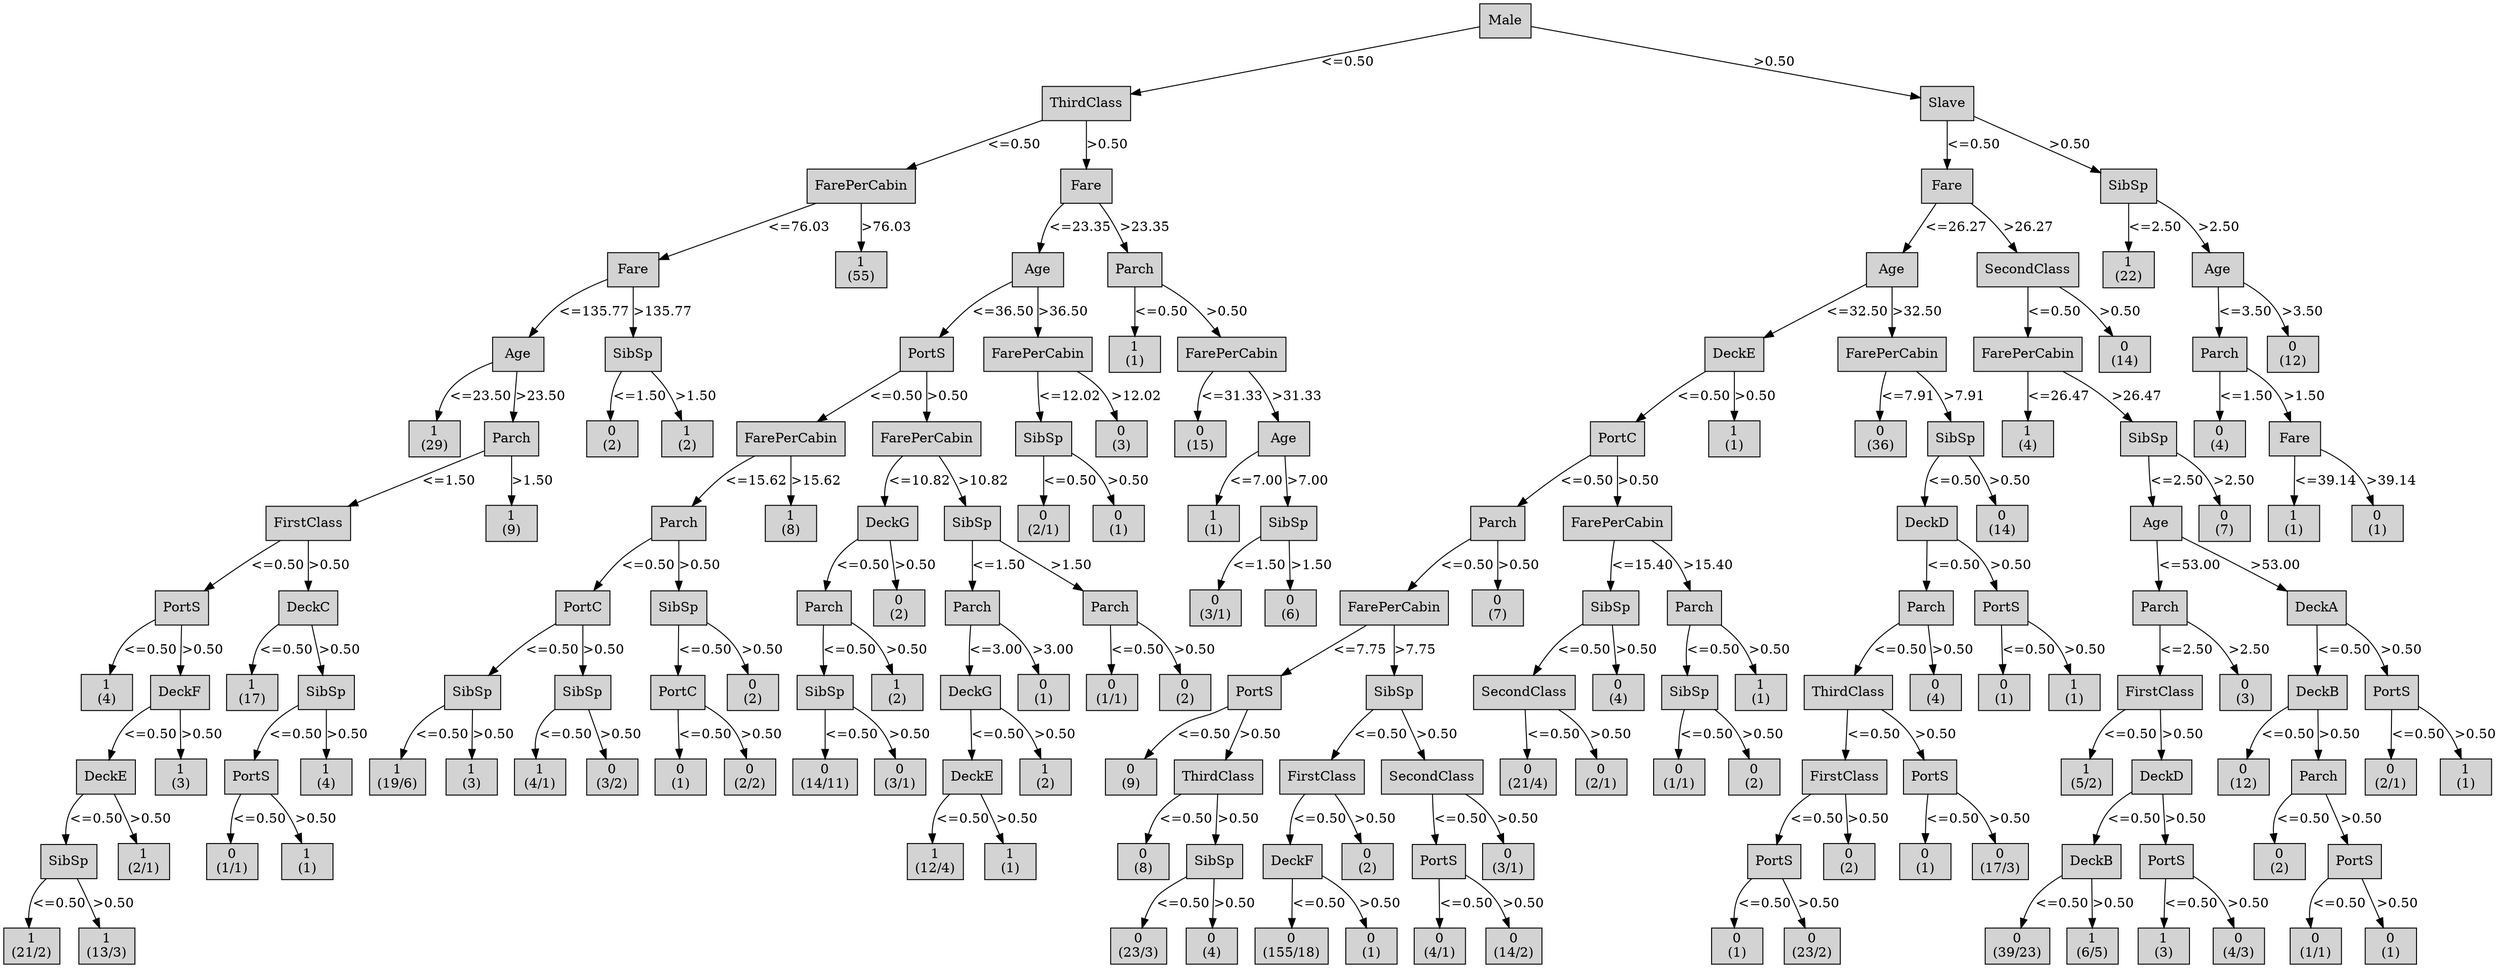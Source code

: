 digraph ID3_Tree {
"0" [shape=box, style=filled, label="Male
", weight=1]
"1" [shape=box, style=filled, label="ThirdClass
", weight=2]
0 -> 1 [ label = "<=0.50"];
"2" [shape=box, style=filled, label="FarePerCabin
", weight=3]
1 -> 2 [ label = "<=0.50"];
"3" [shape=box, style=filled, label="Fare
", weight=4]
2 -> 3 [ label = "<=76.03"];
"4" [shape=box, style=filled, label="Age
", weight=5]
3 -> 4 [ label = "<=135.77"];
"5" [shape=box, style=filled, label="1
(29)
", weight=6]
4 -> 5 [ label = "<=23.50"];
"6" [shape=box, style=filled, label="Parch
", weight=6]
4 -> 6 [ label = ">23.50"];
"7" [shape=box, style=filled, label="FirstClass
", weight=7]
6 -> 7 [ label = "<=1.50"];
"8" [shape=box, style=filled, label="PortS
", weight=8]
7 -> 8 [ label = "<=0.50"];
"9" [shape=box, style=filled, label="1
(4)
", weight=9]
8 -> 9 [ label = "<=0.50"];
"10" [shape=box, style=filled, label="DeckF
", weight=9]
8 -> 10 [ label = ">0.50"];
"11" [shape=box, style=filled, label="DeckE
", weight=10]
10 -> 11 [ label = "<=0.50"];
"12" [shape=box, style=filled, label="SibSp
", weight=11]
11 -> 12 [ label = "<=0.50"];
"13" [shape=box, style=filled, label="1
(21/2)
", weight=12]
12 -> 13 [ label = "<=0.50"];
"14" [shape=box, style=filled, label="1
(13/3)
", weight=12]
12 -> 14 [ label = ">0.50"];
"15" [shape=box, style=filled, label="1
(2/1)
", weight=11]
11 -> 15 [ label = ">0.50"];
"16" [shape=box, style=filled, label="1
(3)
", weight=10]
10 -> 16 [ label = ">0.50"];
"17" [shape=box, style=filled, label="DeckC
", weight=8]
7 -> 17 [ label = ">0.50"];
"18" [shape=box, style=filled, label="1
(17)
", weight=9]
17 -> 18 [ label = "<=0.50"];
"19" [shape=box, style=filled, label="SibSp
", weight=9]
17 -> 19 [ label = ">0.50"];
"20" [shape=box, style=filled, label="PortS
", weight=10]
19 -> 20 [ label = "<=0.50"];
"21" [shape=box, style=filled, label="0
(1/1)
", weight=11]
20 -> 21 [ label = "<=0.50"];
"22" [shape=box, style=filled, label="1
(1)
", weight=11]
20 -> 22 [ label = ">0.50"];
"23" [shape=box, style=filled, label="1
(4)
", weight=10]
19 -> 23 [ label = ">0.50"];
"24" [shape=box, style=filled, label="1
(9)
", weight=7]
6 -> 24 [ label = ">1.50"];
"25" [shape=box, style=filled, label="SibSp
", weight=5]
3 -> 25 [ label = ">135.77"];
"26" [shape=box, style=filled, label="0
(2)
", weight=6]
25 -> 26 [ label = "<=1.50"];
"27" [shape=box, style=filled, label="1
(2)
", weight=6]
25 -> 27 [ label = ">1.50"];
"28" [shape=box, style=filled, label="1
(55)
", weight=4]
2 -> 28 [ label = ">76.03"];
"29" [shape=box, style=filled, label="Fare
", weight=3]
1 -> 29 [ label = ">0.50"];
"30" [shape=box, style=filled, label="Age
", weight=4]
29 -> 30 [ label = "<=23.35"];
"31" [shape=box, style=filled, label="PortS
", weight=5]
30 -> 31 [ label = "<=36.50"];
"32" [shape=box, style=filled, label="FarePerCabin
", weight=6]
31 -> 32 [ label = "<=0.50"];
"33" [shape=box, style=filled, label="Parch
", weight=7]
32 -> 33 [ label = "<=15.62"];
"34" [shape=box, style=filled, label="PortC
", weight=8]
33 -> 34 [ label = "<=0.50"];
"35" [shape=box, style=filled, label="SibSp
", weight=9]
34 -> 35 [ label = "<=0.50"];
"36" [shape=box, style=filled, label="1
(19/6)
", weight=10]
35 -> 36 [ label = "<=0.50"];
"37" [shape=box, style=filled, label="1
(3)
", weight=10]
35 -> 37 [ label = ">0.50"];
"38" [shape=box, style=filled, label="SibSp
", weight=9]
34 -> 38 [ label = ">0.50"];
"39" [shape=box, style=filled, label="1
(4/1)
", weight=10]
38 -> 39 [ label = "<=0.50"];
"40" [shape=box, style=filled, label="0
(3/2)
", weight=10]
38 -> 40 [ label = ">0.50"];
"41" [shape=box, style=filled, label="SibSp
", weight=8]
33 -> 41 [ label = ">0.50"];
"42" [shape=box, style=filled, label="PortC
", weight=9]
41 -> 42 [ label = "<=0.50"];
"43" [shape=box, style=filled, label="0
(1)
", weight=10]
42 -> 43 [ label = "<=0.50"];
"44" [shape=box, style=filled, label="0
(2/2)
", weight=10]
42 -> 44 [ label = ">0.50"];
"45" [shape=box, style=filled, label="0
(2)
", weight=9]
41 -> 45 [ label = ">0.50"];
"46" [shape=box, style=filled, label="1
(8)
", weight=7]
32 -> 46 [ label = ">15.62"];
"47" [shape=box, style=filled, label="FarePerCabin
", weight=6]
31 -> 47 [ label = ">0.50"];
"48" [shape=box, style=filled, label="DeckG
", weight=7]
47 -> 48 [ label = "<=10.82"];
"49" [shape=box, style=filled, label="Parch
", weight=8]
48 -> 49 [ label = "<=0.50"];
"50" [shape=box, style=filled, label="SibSp
", weight=9]
49 -> 50 [ label = "<=0.50"];
"51" [shape=box, style=filled, label="0
(14/11)
", weight=10]
50 -> 51 [ label = "<=0.50"];
"52" [shape=box, style=filled, label="0
(3/1)
", weight=10]
50 -> 52 [ label = ">0.50"];
"53" [shape=box, style=filled, label="1
(2)
", weight=9]
49 -> 53 [ label = ">0.50"];
"54" [shape=box, style=filled, label="0
(2)
", weight=8]
48 -> 54 [ label = ">0.50"];
"55" [shape=box, style=filled, label="SibSp
", weight=7]
47 -> 55 [ label = ">10.82"];
"56" [shape=box, style=filled, label="Parch
", weight=8]
55 -> 56 [ label = "<=1.50"];
"57" [shape=box, style=filled, label="DeckG
", weight=9]
56 -> 57 [ label = "<=3.00"];
"58" [shape=box, style=filled, label="DeckE
", weight=10]
57 -> 58 [ label = "<=0.50"];
"59" [shape=box, style=filled, label="1
(12/4)
", weight=11]
58 -> 59 [ label = "<=0.50"];
"60" [shape=box, style=filled, label="1
(1)
", weight=11]
58 -> 60 [ label = ">0.50"];
"61" [shape=box, style=filled, label="1
(2)
", weight=10]
57 -> 61 [ label = ">0.50"];
"62" [shape=box, style=filled, label="0
(1)
", weight=9]
56 -> 62 [ label = ">3.00"];
"63" [shape=box, style=filled, label="Parch
", weight=8]
55 -> 63 [ label = ">1.50"];
"64" [shape=box, style=filled, label="0
(1/1)
", weight=9]
63 -> 64 [ label = "<=0.50"];
"65" [shape=box, style=filled, label="0
(2)
", weight=9]
63 -> 65 [ label = ">0.50"];
"66" [shape=box, style=filled, label="FarePerCabin
", weight=5]
30 -> 66 [ label = ">36.50"];
"67" [shape=box, style=filled, label="SibSp
", weight=6]
66 -> 67 [ label = "<=12.02"];
"68" [shape=box, style=filled, label="0
(2/1)
", weight=7]
67 -> 68 [ label = "<=0.50"];
"69" [shape=box, style=filled, label="0
(1)
", weight=7]
67 -> 69 [ label = ">0.50"];
"70" [shape=box, style=filled, label="0
(3)
", weight=6]
66 -> 70 [ label = ">12.02"];
"71" [shape=box, style=filled, label="Parch
", weight=4]
29 -> 71 [ label = ">23.35"];
"72" [shape=box, style=filled, label="1
(1)
", weight=5]
71 -> 72 [ label = "<=0.50"];
"73" [shape=box, style=filled, label="FarePerCabin
", weight=5]
71 -> 73 [ label = ">0.50"];
"74" [shape=box, style=filled, label="0
(15)
", weight=6]
73 -> 74 [ label = "<=31.33"];
"75" [shape=box, style=filled, label="Age
", weight=6]
73 -> 75 [ label = ">31.33"];
"76" [shape=box, style=filled, label="1
(1)
", weight=7]
75 -> 76 [ label = "<=7.00"];
"77" [shape=box, style=filled, label="SibSp
", weight=7]
75 -> 77 [ label = ">7.00"];
"78" [shape=box, style=filled, label="0
(3/1)
", weight=8]
77 -> 78 [ label = "<=1.50"];
"79" [shape=box, style=filled, label="0
(6)
", weight=8]
77 -> 79 [ label = ">1.50"];
"80" [shape=box, style=filled, label="Slave
", weight=2]
0 -> 80 [ label = ">0.50"];
"81" [shape=box, style=filled, label="Fare
", weight=3]
80 -> 81 [ label = "<=0.50"];
"82" [shape=box, style=filled, label="Age
", weight=4]
81 -> 82 [ label = "<=26.27"];
"83" [shape=box, style=filled, label="DeckE
", weight=5]
82 -> 83 [ label = "<=32.50"];
"84" [shape=box, style=filled, label="PortC
", weight=6]
83 -> 84 [ label = "<=0.50"];
"85" [shape=box, style=filled, label="Parch
", weight=7]
84 -> 85 [ label = "<=0.50"];
"86" [shape=box, style=filled, label="FarePerCabin
", weight=8]
85 -> 86 [ label = "<=0.50"];
"87" [shape=box, style=filled, label="PortS
", weight=9]
86 -> 87 [ label = "<=7.75"];
"88" [shape=box, style=filled, label="0
(9)
", weight=10]
87 -> 88 [ label = "<=0.50"];
"89" [shape=box, style=filled, label="ThirdClass
", weight=10]
87 -> 89 [ label = ">0.50"];
"90" [shape=box, style=filled, label="0
(8)
", weight=11]
89 -> 90 [ label = "<=0.50"];
"91" [shape=box, style=filled, label="SibSp
", weight=11]
89 -> 91 [ label = ">0.50"];
"92" [shape=box, style=filled, label="0
(23/3)
", weight=12]
91 -> 92 [ label = "<=0.50"];
"93" [shape=box, style=filled, label="0
(4)
", weight=12]
91 -> 93 [ label = ">0.50"];
"94" [shape=box, style=filled, label="SibSp
", weight=9]
86 -> 94 [ label = ">7.75"];
"95" [shape=box, style=filled, label="FirstClass
", weight=10]
94 -> 95 [ label = "<=0.50"];
"96" [shape=box, style=filled, label="DeckF
", weight=11]
95 -> 96 [ label = "<=0.50"];
"97" [shape=box, style=filled, label="0
(155/18)
", weight=12]
96 -> 97 [ label = "<=0.50"];
"98" [shape=box, style=filled, label="0
(1)
", weight=12]
96 -> 98 [ label = ">0.50"];
"99" [shape=box, style=filled, label="0
(2)
", weight=11]
95 -> 99 [ label = ">0.50"];
"100" [shape=box, style=filled, label="SecondClass
", weight=10]
94 -> 100 [ label = ">0.50"];
"101" [shape=box, style=filled, label="PortS
", weight=11]
100 -> 101 [ label = "<=0.50"];
"102" [shape=box, style=filled, label="0
(4/1)
", weight=12]
101 -> 102 [ label = "<=0.50"];
"103" [shape=box, style=filled, label="0
(14/2)
", weight=12]
101 -> 103 [ label = ">0.50"];
"104" [shape=box, style=filled, label="0
(3/1)
", weight=11]
100 -> 104 [ label = ">0.50"];
"105" [shape=box, style=filled, label="0
(7)
", weight=8]
85 -> 105 [ label = ">0.50"];
"106" [shape=box, style=filled, label="FarePerCabin
", weight=7]
84 -> 106 [ label = ">0.50"];
"107" [shape=box, style=filled, label="SibSp
", weight=8]
106 -> 107 [ label = "<=15.40"];
"108" [shape=box, style=filled, label="SecondClass
", weight=9]
107 -> 108 [ label = "<=0.50"];
"109" [shape=box, style=filled, label="0
(21/4)
", weight=10]
108 -> 109 [ label = "<=0.50"];
"110" [shape=box, style=filled, label="0
(2/1)
", weight=10]
108 -> 110 [ label = ">0.50"];
"111" [shape=box, style=filled, label="0
(4)
", weight=9]
107 -> 111 [ label = ">0.50"];
"112" [shape=box, style=filled, label="Parch
", weight=8]
106 -> 112 [ label = ">15.40"];
"113" [shape=box, style=filled, label="SibSp
", weight=9]
112 -> 113 [ label = "<=0.50"];
"114" [shape=box, style=filled, label="0
(1/1)
", weight=10]
113 -> 114 [ label = "<=0.50"];
"115" [shape=box, style=filled, label="0
(2)
", weight=10]
113 -> 115 [ label = ">0.50"];
"116" [shape=box, style=filled, label="1
(1)
", weight=9]
112 -> 116 [ label = ">0.50"];
"117" [shape=box, style=filled, label="1
(1)
", weight=6]
83 -> 117 [ label = ">0.50"];
"118" [shape=box, style=filled, label="FarePerCabin
", weight=5]
82 -> 118 [ label = ">32.50"];
"119" [shape=box, style=filled, label="0
(36)
", weight=6]
118 -> 119 [ label = "<=7.91"];
"120" [shape=box, style=filled, label="SibSp
", weight=6]
118 -> 120 [ label = ">7.91"];
"121" [shape=box, style=filled, label="DeckD
", weight=7]
120 -> 121 [ label = "<=0.50"];
"122" [shape=box, style=filled, label="Parch
", weight=8]
121 -> 122 [ label = "<=0.50"];
"123" [shape=box, style=filled, label="ThirdClass
", weight=9]
122 -> 123 [ label = "<=0.50"];
"124" [shape=box, style=filled, label="FirstClass
", weight=10]
123 -> 124 [ label = "<=0.50"];
"125" [shape=box, style=filled, label="PortS
", weight=11]
124 -> 125 [ label = "<=0.50"];
"126" [shape=box, style=filled, label="0
(1)
", weight=12]
125 -> 126 [ label = "<=0.50"];
"127" [shape=box, style=filled, label="0
(23/2)
", weight=12]
125 -> 127 [ label = ">0.50"];
"128" [shape=box, style=filled, label="0
(2)
", weight=11]
124 -> 128 [ label = ">0.50"];
"129" [shape=box, style=filled, label="PortS
", weight=10]
123 -> 129 [ label = ">0.50"];
"130" [shape=box, style=filled, label="0
(1)
", weight=11]
129 -> 130 [ label = "<=0.50"];
"131" [shape=box, style=filled, label="0
(17/3)
", weight=11]
129 -> 131 [ label = ">0.50"];
"132" [shape=box, style=filled, label="0
(4)
", weight=9]
122 -> 132 [ label = ">0.50"];
"133" [shape=box, style=filled, label="PortS
", weight=8]
121 -> 133 [ label = ">0.50"];
"134" [shape=box, style=filled, label="0
(1)
", weight=9]
133 -> 134 [ label = "<=0.50"];
"135" [shape=box, style=filled, label="1
(1)
", weight=9]
133 -> 135 [ label = ">0.50"];
"136" [shape=box, style=filled, label="0
(14)
", weight=7]
120 -> 136 [ label = ">0.50"];
"137" [shape=box, style=filled, label="SecondClass
", weight=4]
81 -> 137 [ label = ">26.27"];
"138" [shape=box, style=filled, label="FarePerCabin
", weight=5]
137 -> 138 [ label = "<=0.50"];
"139" [shape=box, style=filled, label="1
(4)
", weight=6]
138 -> 139 [ label = "<=26.47"];
"140" [shape=box, style=filled, label="SibSp
", weight=6]
138 -> 140 [ label = ">26.47"];
"141" [shape=box, style=filled, label="Age
", weight=7]
140 -> 141 [ label = "<=2.50"];
"142" [shape=box, style=filled, label="Parch
", weight=8]
141 -> 142 [ label = "<=53.00"];
"143" [shape=box, style=filled, label="FirstClass
", weight=9]
142 -> 143 [ label = "<=2.50"];
"144" [shape=box, style=filled, label="1
(5/2)
", weight=10]
143 -> 144 [ label = "<=0.50"];
"145" [shape=box, style=filled, label="DeckD
", weight=10]
143 -> 145 [ label = ">0.50"];
"146" [shape=box, style=filled, label="DeckB
", weight=11]
145 -> 146 [ label = "<=0.50"];
"147" [shape=box, style=filled, label="0
(39/23)
", weight=12]
146 -> 147 [ label = "<=0.50"];
"148" [shape=box, style=filled, label="1
(6/5)
", weight=12]
146 -> 148 [ label = ">0.50"];
"149" [shape=box, style=filled, label="PortS
", weight=11]
145 -> 149 [ label = ">0.50"];
"150" [shape=box, style=filled, label="1
(3)
", weight=12]
149 -> 150 [ label = "<=0.50"];
"151" [shape=box, style=filled, label="0
(4/3)
", weight=12]
149 -> 151 [ label = ">0.50"];
"152" [shape=box, style=filled, label="0
(3)
", weight=9]
142 -> 152 [ label = ">2.50"];
"153" [shape=box, style=filled, label="DeckA
", weight=8]
141 -> 153 [ label = ">53.00"];
"154" [shape=box, style=filled, label="DeckB
", weight=9]
153 -> 154 [ label = "<=0.50"];
"155" [shape=box, style=filled, label="0
(12)
", weight=10]
154 -> 155 [ label = "<=0.50"];
"156" [shape=box, style=filled, label="Parch
", weight=10]
154 -> 156 [ label = ">0.50"];
"157" [shape=box, style=filled, label="0
(2)
", weight=11]
156 -> 157 [ label = "<=0.50"];
"158" [shape=box, style=filled, label="PortS
", weight=11]
156 -> 158 [ label = ">0.50"];
"159" [shape=box, style=filled, label="0
(1/1)
", weight=12]
158 -> 159 [ label = "<=0.50"];
"160" [shape=box, style=filled, label="0
(1)
", weight=12]
158 -> 160 [ label = ">0.50"];
"161" [shape=box, style=filled, label="PortS
", weight=9]
153 -> 161 [ label = ">0.50"];
"162" [shape=box, style=filled, label="0
(2/1)
", weight=10]
161 -> 162 [ label = "<=0.50"];
"163" [shape=box, style=filled, label="1
(1)
", weight=10]
161 -> 163 [ label = ">0.50"];
"164" [shape=box, style=filled, label="0
(7)
", weight=7]
140 -> 164 [ label = ">2.50"];
"165" [shape=box, style=filled, label="0
(14)
", weight=5]
137 -> 165 [ label = ">0.50"];
"166" [shape=box, style=filled, label="SibSp
", weight=3]
80 -> 166 [ label = ">0.50"];
"167" [shape=box, style=filled, label="1
(22)
", weight=4]
166 -> 167 [ label = "<=2.50"];
"168" [shape=box, style=filled, label="Age
", weight=4]
166 -> 168 [ label = ">2.50"];
"169" [shape=box, style=filled, label="Parch
", weight=5]
168 -> 169 [ label = "<=3.50"];
"170" [shape=box, style=filled, label="0
(4)
", weight=6]
169 -> 170 [ label = "<=1.50"];
"171" [shape=box, style=filled, label="Fare
", weight=6]
169 -> 171 [ label = ">1.50"];
"172" [shape=box, style=filled, label="1
(1)
", weight=7]
171 -> 172 [ label = "<=39.14"];
"173" [shape=box, style=filled, label="0
(1)
", weight=7]
171 -> 173 [ label = ">39.14"];
"174" [shape=box, style=filled, label="0
(12)
", weight=5]
168 -> 174 [ label = ">3.50"];
{rank=same; 0;};
{rank=same; 11;16;20;23;36;37;39;40;43;44;51;52;58;61;88;89;95;100;109;110;114;115;124;129;144;145;155;156;162;163;};
{rank=same; 12;15;21;22;59;60;90;91;96;99;101;104;125;128;130;131;146;149;157;158;};
{rank=same; 13;14;92;93;97;98;102;103;126;127;147;148;150;151;159;160;};
{rank=same; 1;80;};
{rank=same; 2;29;81;166;};
{rank=same; 3;28;30;71;82;137;167;168;};
{rank=same; 4;25;31;66;72;73;83;118;138;165;169;174;};
{rank=same; 5;6;26;27;32;47;67;70;74;75;84;117;119;120;139;140;170;171;};
{rank=same; 7;24;33;46;48;55;68;69;76;77;85;106;121;136;141;164;172;173;};
{rank=same; 8;17;34;41;49;54;56;63;78;79;86;105;107;112;122;133;142;153;};
{rank=same; 9;10;18;19;35;38;42;45;50;53;57;62;64;65;87;94;108;111;113;116;123;132;134;135;143;152;154;161;};
}